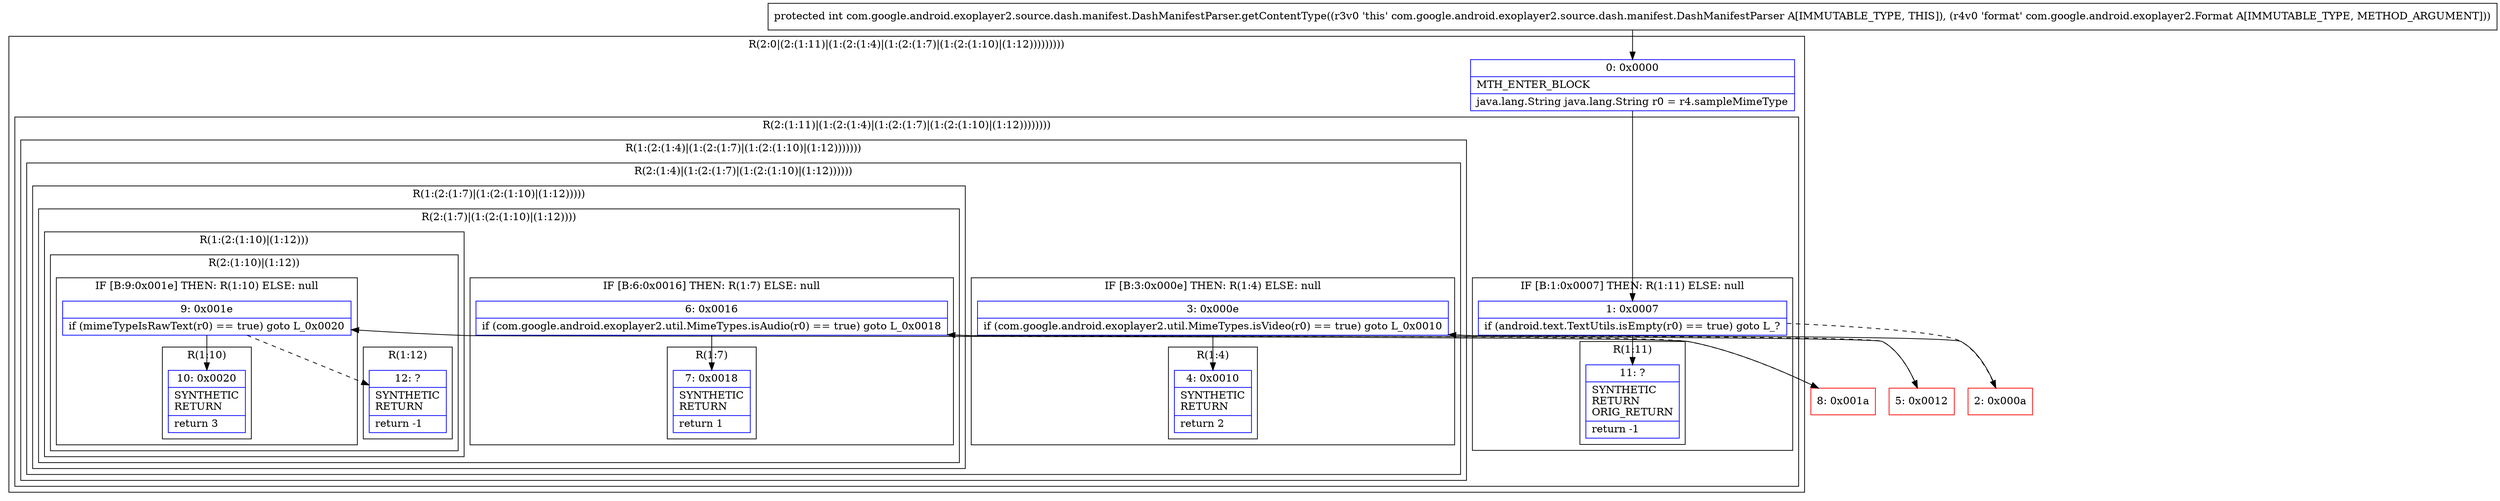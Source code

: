 digraph "CFG forcom.google.android.exoplayer2.source.dash.manifest.DashManifestParser.getContentType(Lcom\/google\/android\/exoplayer2\/Format;)I" {
subgraph cluster_Region_727697077 {
label = "R(2:0|(2:(1:11)|(1:(2:(1:4)|(1:(2:(1:7)|(1:(2:(1:10)|(1:12)))))))))";
node [shape=record,color=blue];
Node_0 [shape=record,label="{0\:\ 0x0000|MTH_ENTER_BLOCK\l|java.lang.String java.lang.String r0 = r4.sampleMimeType\l}"];
subgraph cluster_Region_1368484920 {
label = "R(2:(1:11)|(1:(2:(1:4)|(1:(2:(1:7)|(1:(2:(1:10)|(1:12))))))))";
node [shape=record,color=blue];
subgraph cluster_IfRegion_108866384 {
label = "IF [B:1:0x0007] THEN: R(1:11) ELSE: null";
node [shape=record,color=blue];
Node_1 [shape=record,label="{1\:\ 0x0007|if (android.text.TextUtils.isEmpty(r0) == true) goto L_?\l}"];
subgraph cluster_Region_1630600914 {
label = "R(1:11)";
node [shape=record,color=blue];
Node_11 [shape=record,label="{11\:\ ?|SYNTHETIC\lRETURN\lORIG_RETURN\l|return \-1\l}"];
}
}
subgraph cluster_Region_1615365922 {
label = "R(1:(2:(1:4)|(1:(2:(1:7)|(1:(2:(1:10)|(1:12)))))))";
node [shape=record,color=blue];
subgraph cluster_Region_1019156006 {
label = "R(2:(1:4)|(1:(2:(1:7)|(1:(2:(1:10)|(1:12))))))";
node [shape=record,color=blue];
subgraph cluster_IfRegion_494436136 {
label = "IF [B:3:0x000e] THEN: R(1:4) ELSE: null";
node [shape=record,color=blue];
Node_3 [shape=record,label="{3\:\ 0x000e|if (com.google.android.exoplayer2.util.MimeTypes.isVideo(r0) == true) goto L_0x0010\l}"];
subgraph cluster_Region_1721064741 {
label = "R(1:4)";
node [shape=record,color=blue];
Node_4 [shape=record,label="{4\:\ 0x0010|SYNTHETIC\lRETURN\l|return 2\l}"];
}
}
subgraph cluster_Region_11925835 {
label = "R(1:(2:(1:7)|(1:(2:(1:10)|(1:12)))))";
node [shape=record,color=blue];
subgraph cluster_Region_610275304 {
label = "R(2:(1:7)|(1:(2:(1:10)|(1:12))))";
node [shape=record,color=blue];
subgraph cluster_IfRegion_2048832909 {
label = "IF [B:6:0x0016] THEN: R(1:7) ELSE: null";
node [shape=record,color=blue];
Node_6 [shape=record,label="{6\:\ 0x0016|if (com.google.android.exoplayer2.util.MimeTypes.isAudio(r0) == true) goto L_0x0018\l}"];
subgraph cluster_Region_1613374308 {
label = "R(1:7)";
node [shape=record,color=blue];
Node_7 [shape=record,label="{7\:\ 0x0018|SYNTHETIC\lRETURN\l|return 1\l}"];
}
}
subgraph cluster_Region_748299825 {
label = "R(1:(2:(1:10)|(1:12)))";
node [shape=record,color=blue];
subgraph cluster_Region_63630664 {
label = "R(2:(1:10)|(1:12))";
node [shape=record,color=blue];
subgraph cluster_IfRegion_799125013 {
label = "IF [B:9:0x001e] THEN: R(1:10) ELSE: null";
node [shape=record,color=blue];
Node_9 [shape=record,label="{9\:\ 0x001e|if (mimeTypeIsRawText(r0) == true) goto L_0x0020\l}"];
subgraph cluster_Region_670150038 {
label = "R(1:10)";
node [shape=record,color=blue];
Node_10 [shape=record,label="{10\:\ 0x0020|SYNTHETIC\lRETURN\l|return 3\l}"];
}
}
subgraph cluster_Region_384928527 {
label = "R(1:12)";
node [shape=record,color=blue];
Node_12 [shape=record,label="{12\:\ ?|SYNTHETIC\lRETURN\l|return \-1\l}"];
}
}
}
}
}
}
}
}
}
Node_2 [shape=record,color=red,label="{2\:\ 0x000a}"];
Node_5 [shape=record,color=red,label="{5\:\ 0x0012}"];
Node_8 [shape=record,color=red,label="{8\:\ 0x001a}"];
MethodNode[shape=record,label="{protected int com.google.android.exoplayer2.source.dash.manifest.DashManifestParser.getContentType((r3v0 'this' com.google.android.exoplayer2.source.dash.manifest.DashManifestParser A[IMMUTABLE_TYPE, THIS]), (r4v0 'format' com.google.android.exoplayer2.Format A[IMMUTABLE_TYPE, METHOD_ARGUMENT])) }"];
MethodNode -> Node_0;
Node_0 -> Node_1;
Node_1 -> Node_2[style=dashed];
Node_1 -> Node_11;
Node_3 -> Node_4;
Node_3 -> Node_5[style=dashed];
Node_6 -> Node_7;
Node_6 -> Node_8[style=dashed];
Node_9 -> Node_10;
Node_9 -> Node_12[style=dashed];
Node_2 -> Node_3;
Node_5 -> Node_6;
Node_8 -> Node_9;
}

